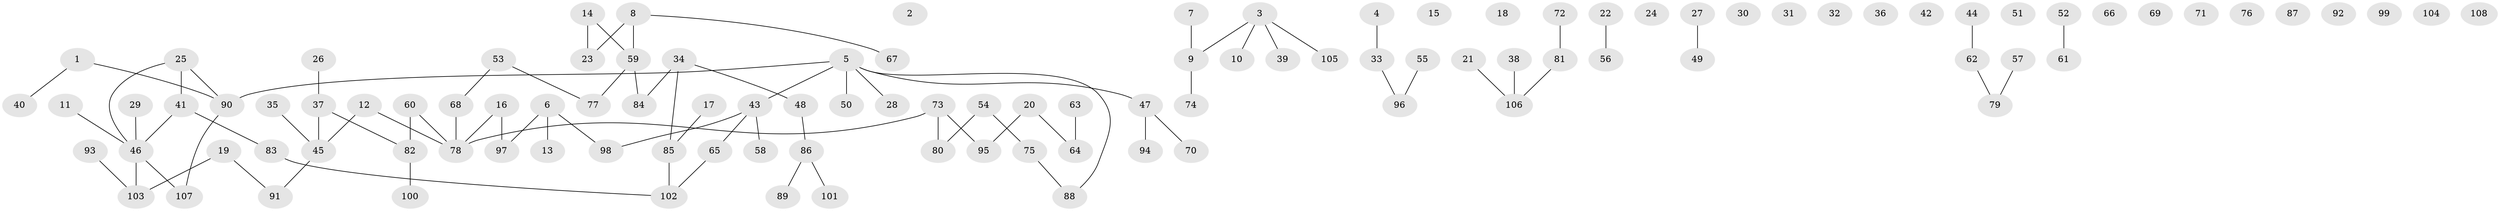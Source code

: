 // coarse degree distribution, {1: 0.25, 0: 0.39285714285714285, 2: 0.21428571428571427, 7: 0.017857142857142856, 3: 0.07142857142857142, 4: 0.03571428571428571, 5: 0.017857142857142856}
// Generated by graph-tools (version 1.1) at 2025/16/03/04/25 18:16:30]
// undirected, 108 vertices, 89 edges
graph export_dot {
graph [start="1"]
  node [color=gray90,style=filled];
  1;
  2;
  3;
  4;
  5;
  6;
  7;
  8;
  9;
  10;
  11;
  12;
  13;
  14;
  15;
  16;
  17;
  18;
  19;
  20;
  21;
  22;
  23;
  24;
  25;
  26;
  27;
  28;
  29;
  30;
  31;
  32;
  33;
  34;
  35;
  36;
  37;
  38;
  39;
  40;
  41;
  42;
  43;
  44;
  45;
  46;
  47;
  48;
  49;
  50;
  51;
  52;
  53;
  54;
  55;
  56;
  57;
  58;
  59;
  60;
  61;
  62;
  63;
  64;
  65;
  66;
  67;
  68;
  69;
  70;
  71;
  72;
  73;
  74;
  75;
  76;
  77;
  78;
  79;
  80;
  81;
  82;
  83;
  84;
  85;
  86;
  87;
  88;
  89;
  90;
  91;
  92;
  93;
  94;
  95;
  96;
  97;
  98;
  99;
  100;
  101;
  102;
  103;
  104;
  105;
  106;
  107;
  108;
  1 -- 40;
  1 -- 90;
  3 -- 9;
  3 -- 10;
  3 -- 39;
  3 -- 105;
  4 -- 33;
  5 -- 28;
  5 -- 43;
  5 -- 47;
  5 -- 50;
  5 -- 88;
  5 -- 90;
  6 -- 13;
  6 -- 97;
  6 -- 98;
  7 -- 9;
  8 -- 23;
  8 -- 59;
  8 -- 67;
  9 -- 74;
  11 -- 46;
  12 -- 45;
  12 -- 78;
  14 -- 23;
  14 -- 59;
  16 -- 78;
  16 -- 97;
  17 -- 85;
  19 -- 91;
  19 -- 103;
  20 -- 64;
  20 -- 95;
  21 -- 106;
  22 -- 56;
  25 -- 41;
  25 -- 46;
  25 -- 90;
  26 -- 37;
  27 -- 49;
  29 -- 46;
  33 -- 96;
  34 -- 48;
  34 -- 84;
  34 -- 85;
  35 -- 45;
  37 -- 45;
  37 -- 82;
  38 -- 106;
  41 -- 46;
  41 -- 83;
  43 -- 58;
  43 -- 65;
  43 -- 98;
  44 -- 62;
  45 -- 91;
  46 -- 103;
  46 -- 107;
  47 -- 70;
  47 -- 94;
  48 -- 86;
  52 -- 61;
  53 -- 68;
  53 -- 77;
  54 -- 75;
  54 -- 80;
  55 -- 96;
  57 -- 79;
  59 -- 77;
  59 -- 84;
  60 -- 78;
  60 -- 82;
  62 -- 79;
  63 -- 64;
  65 -- 102;
  68 -- 78;
  72 -- 81;
  73 -- 78;
  73 -- 80;
  73 -- 95;
  75 -- 88;
  81 -- 106;
  82 -- 100;
  83 -- 102;
  85 -- 102;
  86 -- 89;
  86 -- 101;
  90 -- 107;
  93 -- 103;
}
